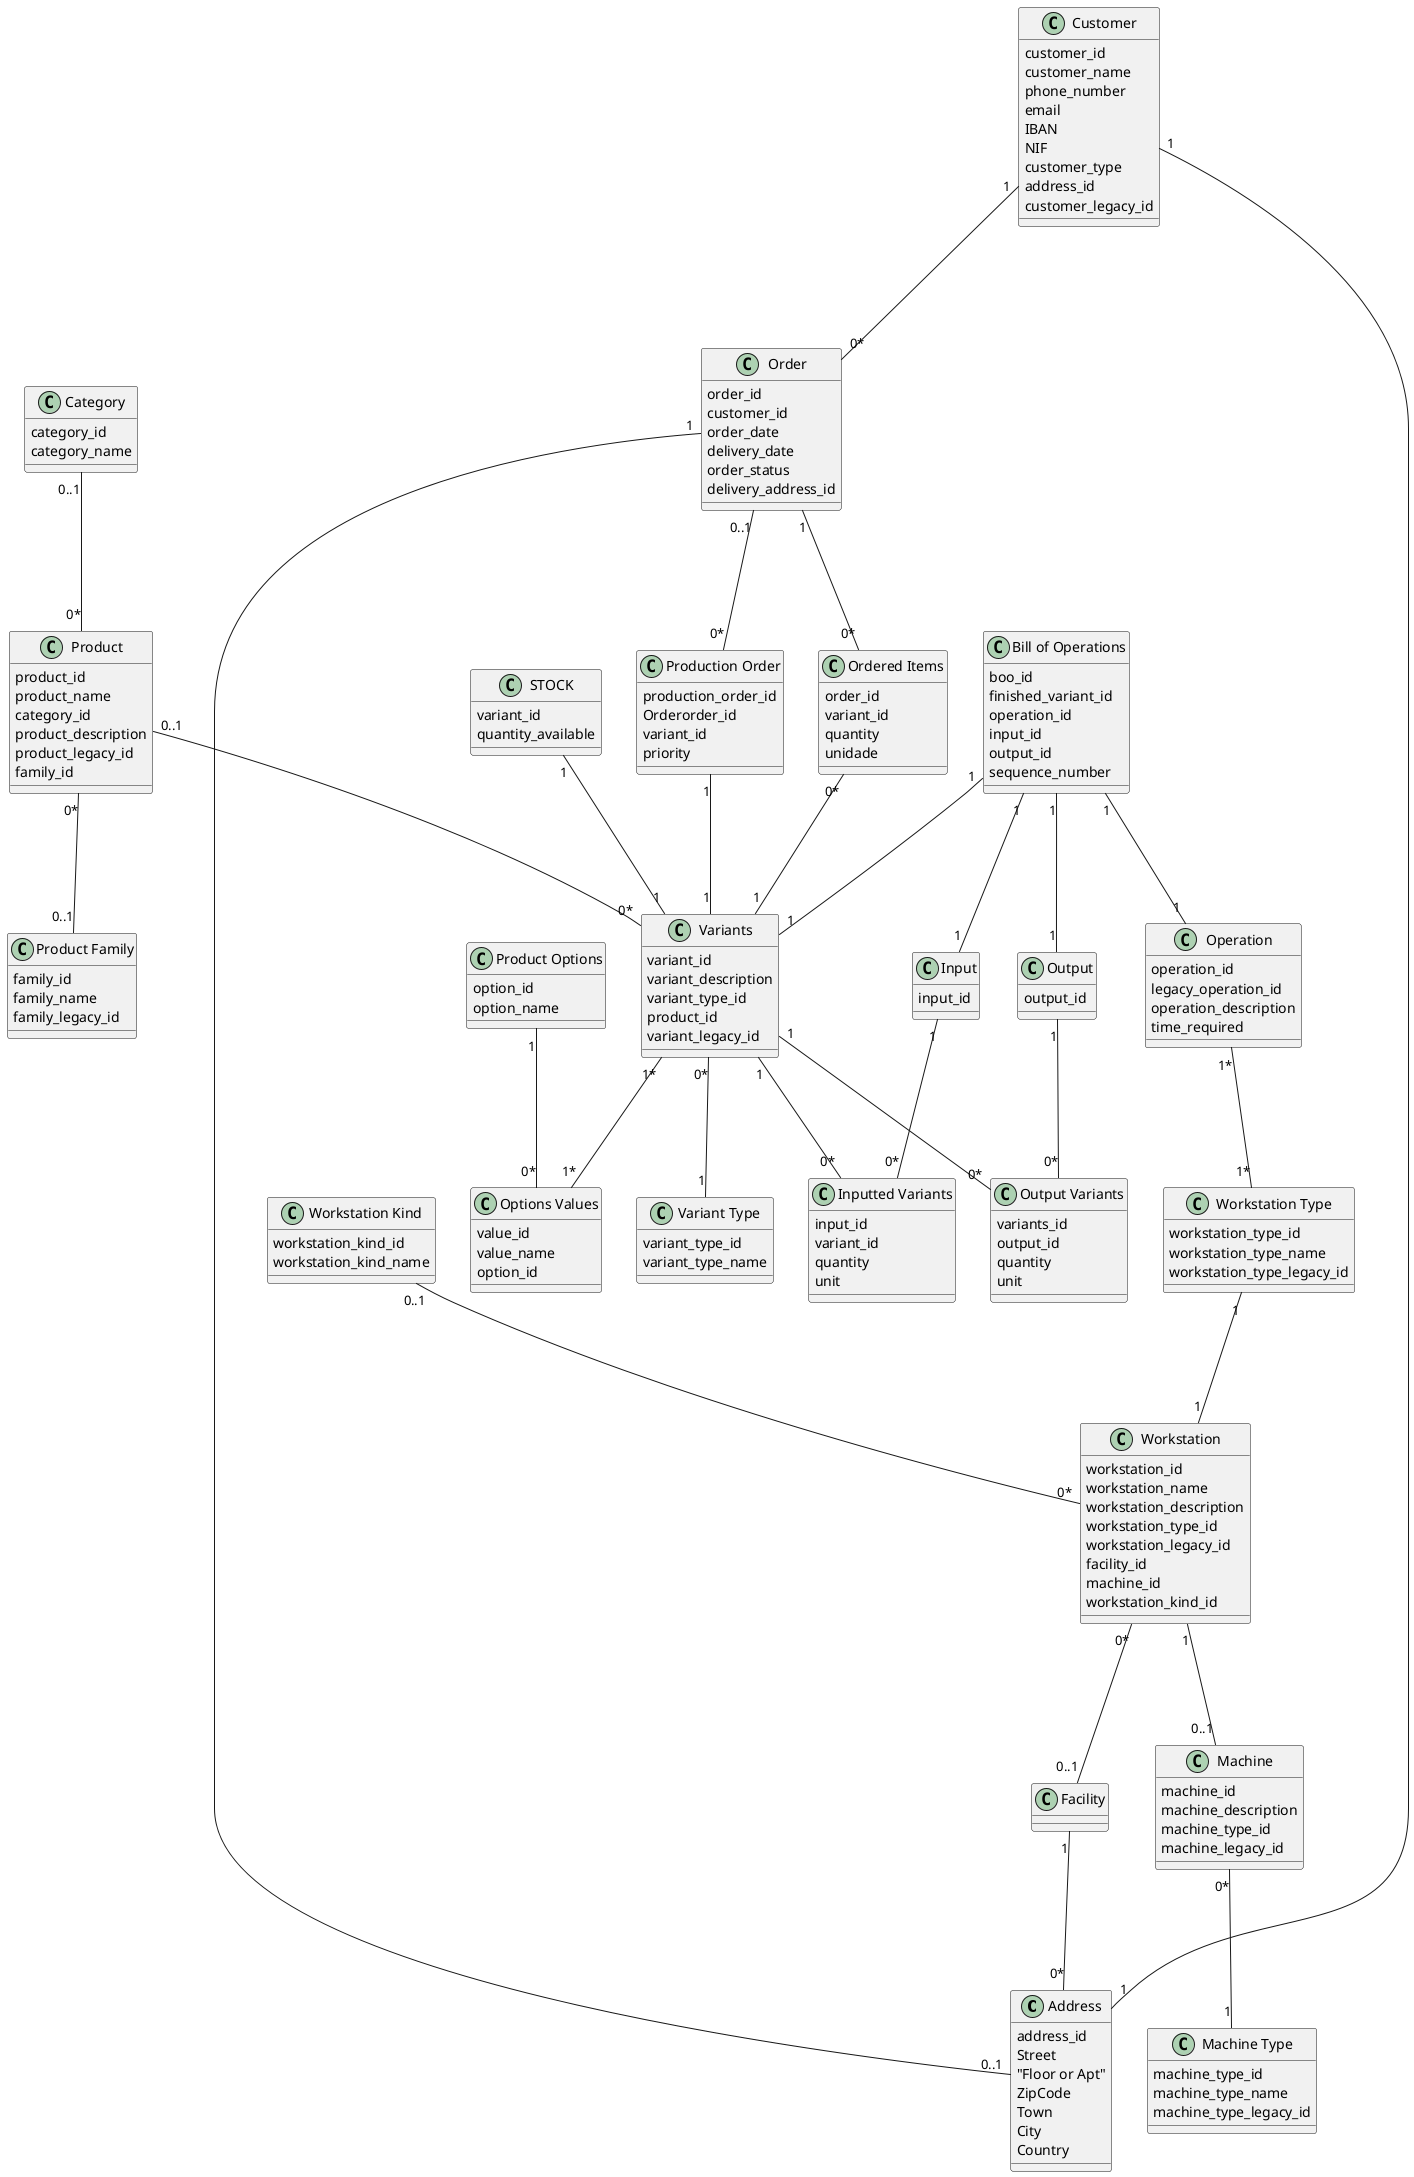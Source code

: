 @startuml
' Definição das classes com atributos
class Address {
  address_id
  Street
  "Floor or Apt"
  ZipCode
  Town
  City
  Country
}

class Customer {
  customer_id
  customer_name
  phone_number
  email
  IBAN
  NIF
  customer_type
  address_id
  customer_legacy_id
}

class "Order" {
  order_id
  customer_id
  order_date
  delivery_date
  order_status
  delivery_address_id
}

class "Ordered Items" {
  order_id
  variant_id
  quantity
  unidade
}

class "Production Order" {
  production_order_id
  Orderorder_id
  variant_id
  priority
}

class "Variants" {
  variant_id
  variant_description
  variant_type_id
  product_id
  variant_legacy_id
}

class "Bill of Operations" {
    boo_id
    finished_variant_id
    operation_id
    input_id
    output_id
    sequence_number
}

class "Input" {
    input_id
}

class "Output" {
    output_id
}

class "Output Variants" {
    variants_id
    output_id
    quantity
    unit
}

class "Inputted Variants" {
    input_id
    variant_id
    quantity
    unit
}


class "Category" {
  category_id
  category_name
}

class Product {
  product_id
  product_name
  category_id
  product_description
  product_legacy_id
  family_id
}

class "Product Family" {
  family_id
  family_name
  family_legacy_id
}

class "Product Options" {
  option_id
  option_name
}

class "Options Values" {
  value_id
  value_name
  option_id
}

class "Variant Type" {
    variant_type_id
    variant_type_name
}

class "STOCK" {
  variant_id
  quantity_available
}

class Workstation {
  workstation_id
  workstation_name
  workstation_description
  workstation_type_id
  workstation_legacy_id
  facility_id
  machine_id
  workstation_kind_id
}

class "Workstation Type" {
  workstation_type_id
  workstation_type_name
  workstation_type_legacy_id
}

class "Workstation Kind" {
    workstation_kind_id
    workstation_kind_name
}

class "Operation" {
  operation_id
  legacy_operation_id
  operation_description
  time_required
}

class "Machine" {
    machine_id
    machine_description
    machine_type_id
    machine_legacy_id
}

class "Machine Type" {
    machine_type_id
    machine_type_name
    machine_type_legacy_id
}

"Customer" "1"---"1" "Address"
"Customer" "1"---"0*" "Order"
"Order" "1"---"0..1" "Address"
"Order" "0..1"---"0*" "Production Order"
"Order" "1"---"0*" "Ordered Items"
"Ordered Items" "0*"---"1" "Variants"
"Production Order" "1"---"1" "Variants"
"Category" "0..1"---"0*" "Product"
"Product" "0*"---"0..1" "Product Family"
"Product" "0..1"---"0*" "Variants"
"Variants" "0*"---"1" "Variant Type"
"Variants" "1"---"0*" "Inputted Variants"
"Variants" "1"---"0*" "Output Variants"
"STOCK" "1"---"1" "Variants"
"Bill of Operations" "1"---"1" "Variants"
"Bill of Operations" "1"---"1" "Input"
"Bill of Operations" "1"---"1" "Output"
"Bill of Operations" "1"---"1" "Operation"
"Output" "1"---"0*" "Output Variants"
"Input" "1"---"0*" "Inputted Variants"
"Variants" "1*"---"1*" "Options Values"
"Operation" "1*"---"1*" "Workstation Type"
"Workstation Type" "1"---"1" "Workstation"
"Workstation" "0*"---"0..1" "Facility"
"Facility" "1"---"0*" "Address"
"Workstation Kind" "0..1"---"0*" "Workstation"
"Workstation" "1"---"0..1" "Machine"
"Machine" "0*"---"1" "Machine Type"
"Product Options" "1"---"0*" "Options Values"
@enduml

